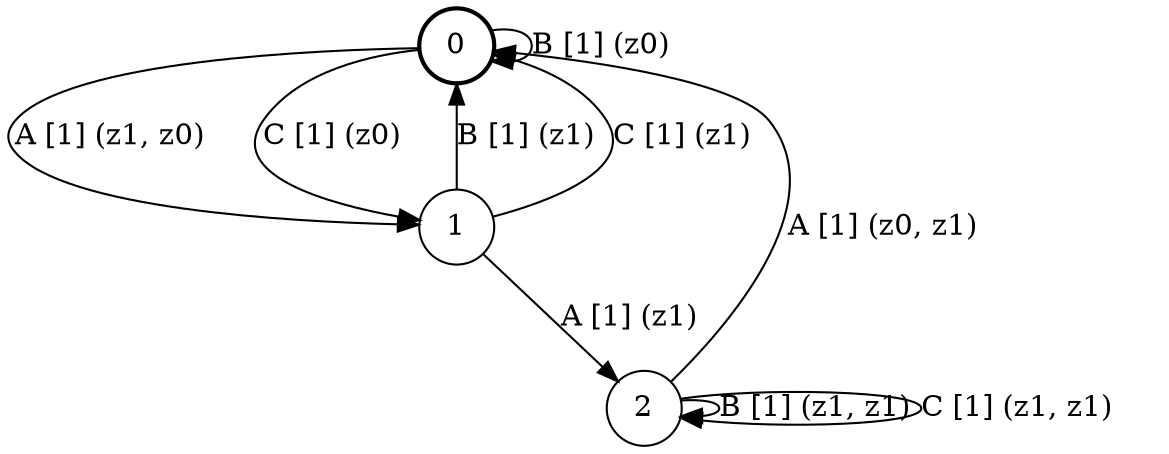 # generated file, don't try to modify
# command: dot -Tpng <filename> > tree.png
digraph Automaton {
    node [shape = circle];
    0 [style = "bold"];
    0 -> 1 [label = "A [1] (z1, z0) "];
    0 -> 0 [label = "B [1] (z0) "];
    0 -> 1 [label = "C [1] (z0) "];
    1 -> 2 [label = "A [1] (z1) "];
    1 -> 0 [label = "B [1] (z1) "];
    1 -> 0 [label = "C [1] (z1) "];
    2 -> 0 [label = "A [1] (z0, z1) "];
    2 -> 2 [label = "B [1] (z1, z1) "];
    2 -> 2 [label = "C [1] (z1, z1) "];
}
